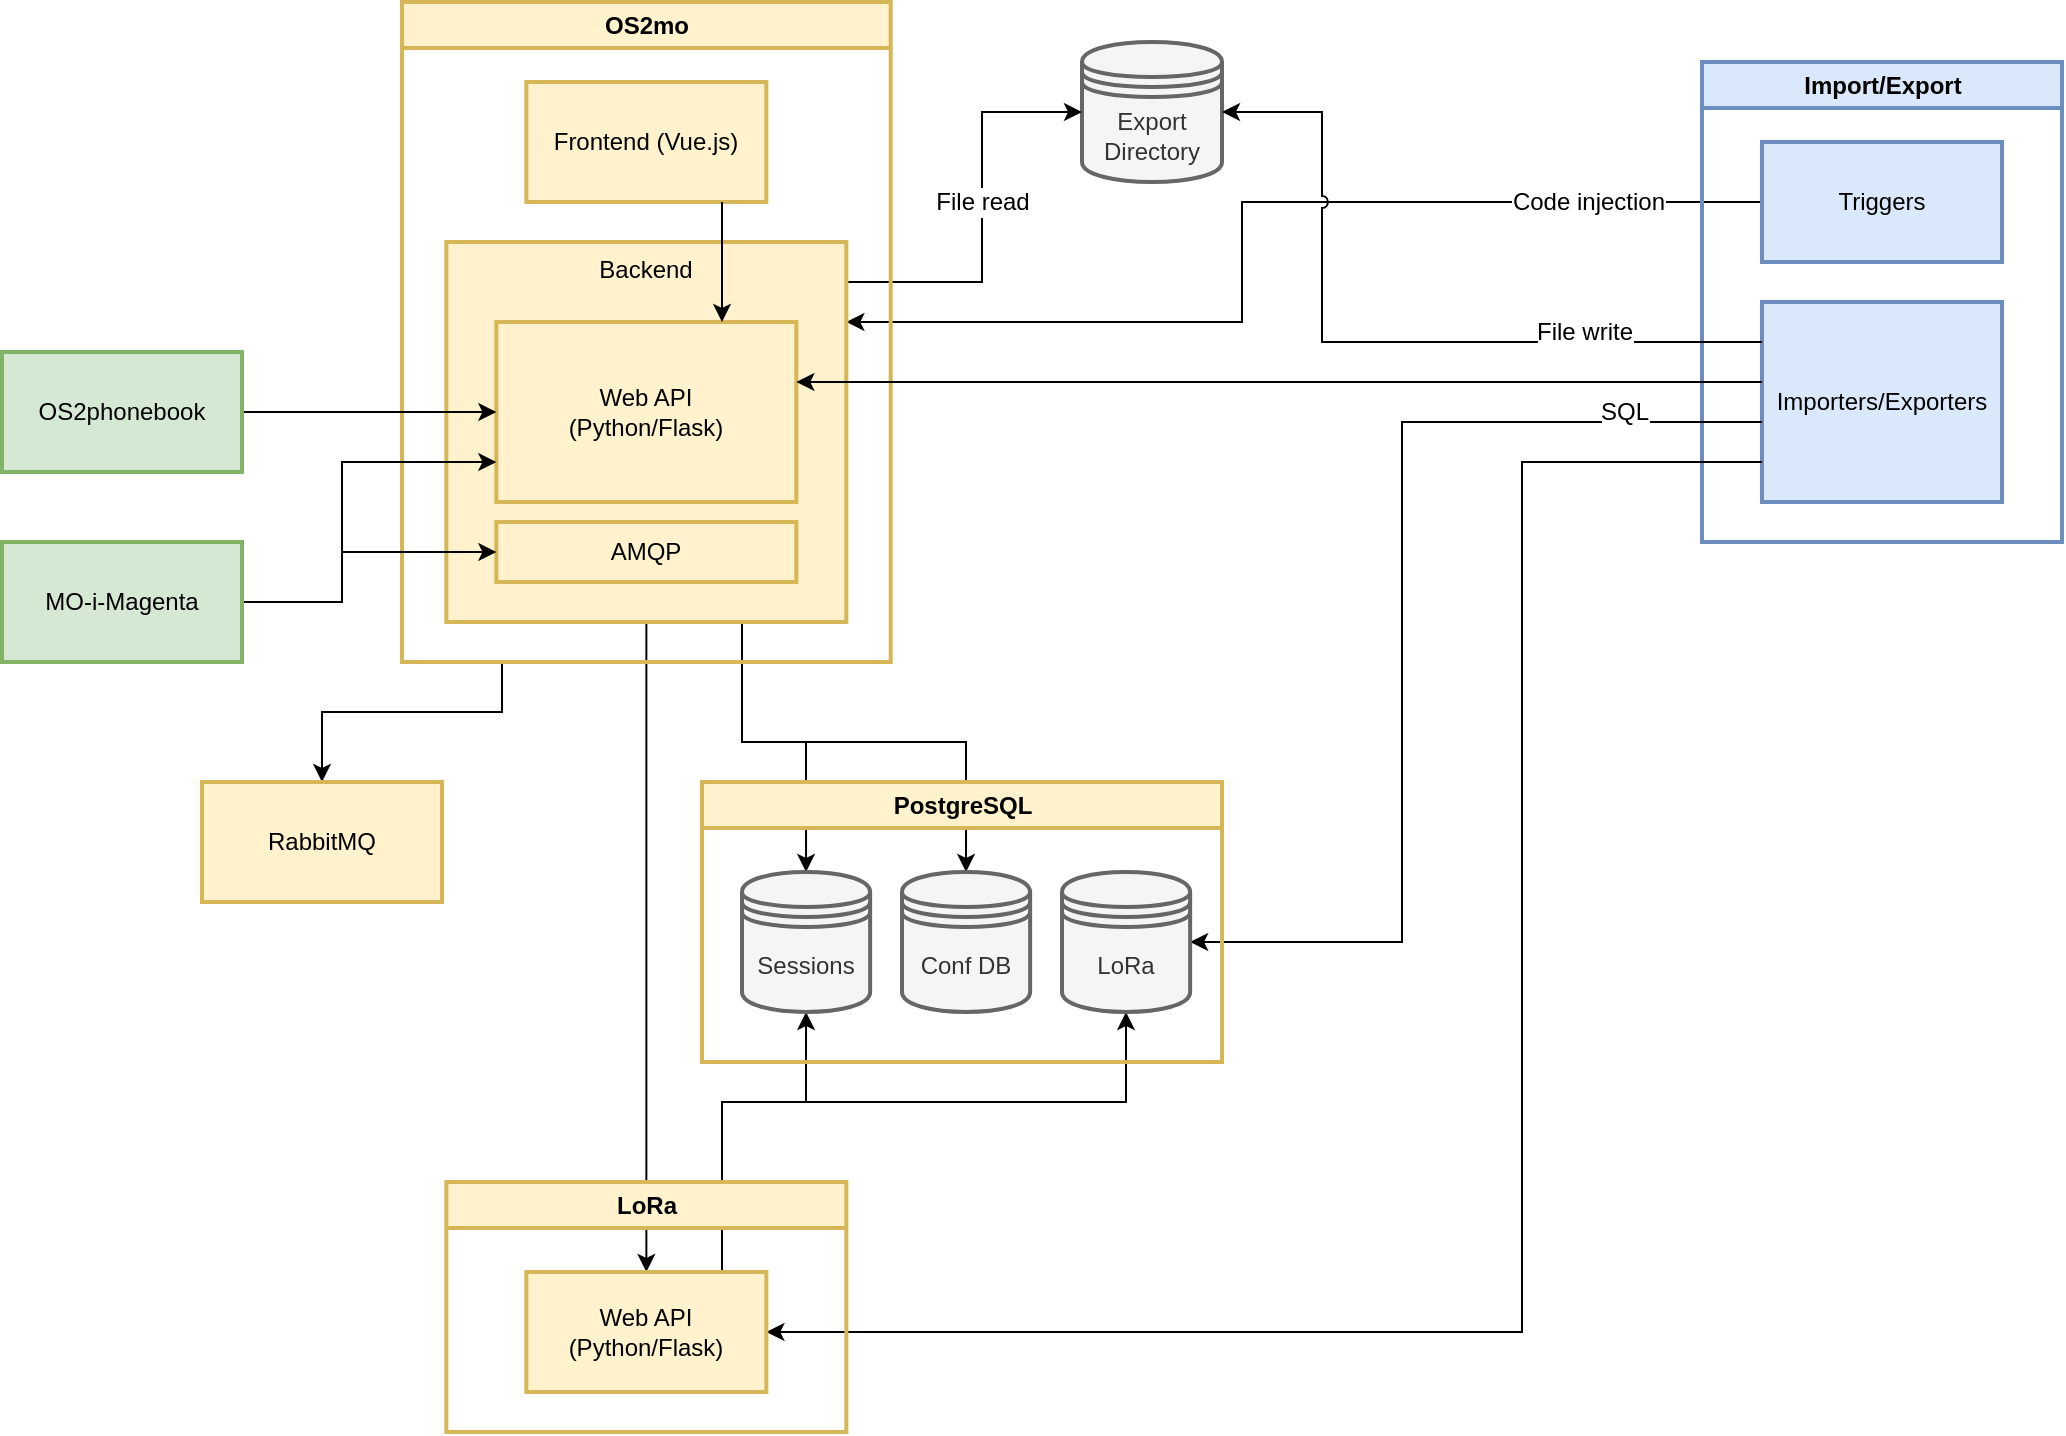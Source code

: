 <mxfile version="12.6.5" type="device"><diagram id="iRkqJnzUEUwLqx1NyI0H" name="Page-1"><mxGraphModel dx="2561" dy="800" grid="1" gridSize="10" guides="1" tooltips="1" connect="1" arrows="1" fold="1" page="1" pageScale="1" pageWidth="1169" pageHeight="827" math="0" shadow="0"><root><mxCell id="0"/><mxCell id="1" parent="0"/><mxCell id="X6NOnD37IFkfyt6IlPLK-74" style="edgeStyle=orthogonalEdgeStyle;rounded=0;comic=0;jumpStyle=arc;orthogonalLoop=1;jettySize=auto;html=1;entryX=0.5;entryY=0;entryDx=0;entryDy=0;shadow=0;startArrow=none;startFill=0;strokeColor=#000000;" parent="1" source="X6NOnD37IFkfyt6IlPLK-155" target="X6NOnD37IFkfyt6IlPLK-64" edge="1"><mxGeometry relative="1" as="geometry"/></mxCell><mxCell id="X6NOnD37IFkfyt6IlPLK-76" style="edgeStyle=orthogonalEdgeStyle;rounded=0;comic=0;jumpStyle=arc;orthogonalLoop=1;jettySize=auto;html=1;entryX=0.5;entryY=0;entryDx=0;entryDy=0;shadow=0;startArrow=none;startFill=0;strokeColor=#000000;" parent="1" source="X6NOnD37IFkfyt6IlPLK-155" target="X6NOnD37IFkfyt6IlPLK-88" edge="1"><mxGeometry relative="1" as="geometry"><Array as="points"><mxPoint x="340" y="460"/><mxPoint x="372" y="460"/></Array></mxGeometry></mxCell><mxCell id="X6NOnD37IFkfyt6IlPLK-78" style="edgeStyle=orthogonalEdgeStyle;rounded=0;comic=0;jumpStyle=arc;orthogonalLoop=1;jettySize=auto;html=1;shadow=0;startArrow=none;startFill=0;strokeColor=#000000;" parent="1" source="X6NOnD37IFkfyt6IlPLK-120" target="X6NOnD37IFkfyt6IlPLK-67" edge="1"><mxGeometry relative="1" as="geometry"><Array as="points"><mxPoint x="220" y="445"/><mxPoint x="130" y="445"/></Array></mxGeometry></mxCell><mxCell id="X6NOnD37IFkfyt6IlPLK-90" style="edgeStyle=orthogonalEdgeStyle;rounded=0;comic=0;jumpStyle=arc;orthogonalLoop=1;jettySize=auto;html=1;entryX=0.5;entryY=0;entryDx=0;entryDy=0;shadow=0;startArrow=none;startFill=0;strokeColor=#000000;" parent="1" source="X6NOnD37IFkfyt6IlPLK-155" target="X6NOnD37IFkfyt6IlPLK-87" edge="1"><mxGeometry relative="1" as="geometry"><Array as="points"><mxPoint x="340" y="460"/><mxPoint x="452" y="460"/></Array></mxGeometry></mxCell><mxCell id="X6NOnD37IFkfyt6IlPLK-77" style="edgeStyle=orthogonalEdgeStyle;rounded=0;comic=0;jumpStyle=arc;orthogonalLoop=1;jettySize=auto;html=1;shadow=0;startArrow=none;startFill=0;strokeColor=#000000;" parent="1" source="X6NOnD37IFkfyt6IlPLK-64" target="X6NOnD37IFkfyt6IlPLK-66" edge="1"><mxGeometry relative="1" as="geometry"><Array as="points"><mxPoint x="330" y="640"/><mxPoint x="532" y="640"/></Array></mxGeometry></mxCell><mxCell id="X6NOnD37IFkfyt6IlPLK-91" style="edgeStyle=orthogonalEdgeStyle;rounded=0;comic=0;jumpStyle=arc;orthogonalLoop=1;jettySize=auto;html=1;exitX=1;exitY=0.5;exitDx=0;exitDy=0;entryX=0.5;entryY=1;entryDx=0;entryDy=0;shadow=0;startArrow=none;startFill=0;strokeColor=#000000;" parent="1" source="X6NOnD37IFkfyt6IlPLK-64" target="X6NOnD37IFkfyt6IlPLK-88" edge="1"><mxGeometry relative="1" as="geometry"><Array as="points"><mxPoint x="330" y="755"/><mxPoint x="330" y="640"/><mxPoint x="372" y="640"/></Array></mxGeometry></mxCell><mxCell id="X6NOnD37IFkfyt6IlPLK-67" value="RabbitMQ" style="rounded=0;whiteSpace=wrap;html=1;fillColor=#fff2cc;strokeColor=#d6b656;strokeWidth=2;" parent="1" vertex="1"><mxGeometry x="70" y="480" width="120" height="60" as="geometry"/></mxCell><mxCell id="X6NOnD37IFkfyt6IlPLK-131" style="edgeStyle=orthogonalEdgeStyle;rounded=0;orthogonalLoop=1;jettySize=auto;html=1;" parent="1" source="X6NOnD37IFkfyt6IlPLK-130" target="X6NOnD37IFkfyt6IlPLK-155" edge="1"><mxGeometry relative="1" as="geometry"><Array as="points"><mxPoint x="590" y="190"/><mxPoint x="590" y="250"/></Array></mxGeometry></mxCell><mxCell id="X6NOnD37IFkfyt6IlPLK-132" value="Code injection" style="text;align=center;verticalAlign=middle;resizable=0;points=[];labelBackgroundColor=#ffffff;labelBorderColor=none;html=1;" parent="X6NOnD37IFkfyt6IlPLK-131" vertex="1" connectable="0"><mxGeometry x="-0.062" y="-3" relative="1" as="geometry"><mxPoint x="156" y="3" as="offset"/></mxGeometry></mxCell><mxCell id="X6NOnD37IFkfyt6IlPLK-133" value="Import/Export" style="swimlane;rounded=0;strokeColor=#6c8ebf;strokeWidth=2;fillColor=#dae8fc;html=1;startSize=23;noLabel=0;" parent="1" vertex="1"><mxGeometry x="820" y="120" width="180" height="240" as="geometry"/></mxCell><mxCell id="X6NOnD37IFkfyt6IlPLK-130" value="Triggers" style="rounded=0;whiteSpace=wrap;html=1;strokeColor=#6c8ebf;strokeWidth=2;fillColor=#dae8fc;" parent="X6NOnD37IFkfyt6IlPLK-133" vertex="1"><mxGeometry x="30" y="40" width="120" height="60" as="geometry"/></mxCell><mxCell id="X6NOnD37IFkfyt6IlPLK-134" value="Importers/Exporters" style="rounded=0;whiteSpace=wrap;html=1;strokeColor=#6c8ebf;strokeWidth=2;fillColor=#dae8fc;" parent="X6NOnD37IFkfyt6IlPLK-133" vertex="1"><mxGeometry x="30" y="120" width="120" height="100" as="geometry"/></mxCell><mxCell id="X6NOnD37IFkfyt6IlPLK-137" style="edgeStyle=orthogonalEdgeStyle;rounded=0;orthogonalLoop=1;jettySize=auto;html=1;" parent="1" source="X6NOnD37IFkfyt6IlPLK-134" target="X6NOnD37IFkfyt6IlPLK-64" edge="1"><mxGeometry relative="1" as="geometry"><Array as="points"><mxPoint x="730" y="320"/><mxPoint x="730" y="755"/></Array></mxGeometry></mxCell><mxCell id="X6NOnD37IFkfyt6IlPLK-139" style="edgeStyle=orthogonalEdgeStyle;rounded=0;orthogonalLoop=1;jettySize=auto;html=1;" parent="1" source="X6NOnD37IFkfyt6IlPLK-134" target="X6NOnD37IFkfyt6IlPLK-66" edge="1"><mxGeometry relative="1" as="geometry"><Array as="points"><mxPoint x="670" y="300"/><mxPoint x="670" y="560"/></Array></mxGeometry></mxCell><mxCell id="f0H0ORXMiI7Gdr4rZhcX-6" value="SQL" style="text;html=1;align=center;verticalAlign=middle;resizable=0;points=[];labelBackgroundColor=#ffffff;" parent="X6NOnD37IFkfyt6IlPLK-139" vertex="1" connectable="0"><mxGeometry x="-0.747" y="-3" relative="1" as="geometry"><mxPoint y="-2" as="offset"/></mxGeometry></mxCell><mxCell id="X6NOnD37IFkfyt6IlPLK-117" value="PostgreSQL" style="swimlane;rounded=0;strokeColor=#d6b656;strokeWidth=2;fillColor=#fff2cc;gradientColor=none;html=1;" parent="1" vertex="1"><mxGeometry x="320" y="480" width="260" height="140" as="geometry"/></mxCell><mxCell id="X6NOnD37IFkfyt6IlPLK-88" value="Sessions" style="shape=datastore;whiteSpace=wrap;html=1;fillColor=#f5f5f5;strokeColor=#666666;fontColor=#333333;rounded=0;strokeWidth=2;" parent="X6NOnD37IFkfyt6IlPLK-117" vertex="1"><mxGeometry x="19.997" y="45" width="64.068" height="70" as="geometry"/></mxCell><mxCell id="X6NOnD37IFkfyt6IlPLK-87" value="Conf DB" style="shape=datastore;whiteSpace=wrap;html=1;fillColor=#f5f5f5;strokeColor=#666666;fontColor=#333333;rounded=0;strokeWidth=2;" parent="X6NOnD37IFkfyt6IlPLK-117" vertex="1"><mxGeometry x="99.996" y="45" width="64.068" height="70" as="geometry"/></mxCell><mxCell id="X6NOnD37IFkfyt6IlPLK-66" value="LoRa" style="shape=datastore;whiteSpace=wrap;html=1;fillColor=#f5f5f5;strokeColor=#666666;fontColor=#333333;rounded=0;strokeWidth=2;" parent="X6NOnD37IFkfyt6IlPLK-117" vertex="1"><mxGeometry x="180.001" y="45" width="64.068" height="70" as="geometry"/></mxCell><mxCell id="X6NOnD37IFkfyt6IlPLK-142" value="Export&lt;br&gt;Directory" style="shape=datastore;whiteSpace=wrap;html=1;rounded=0;strokeWidth=2;fillColor=#f5f5f5;strokeColor=#666666;fontColor=#333333;" parent="1" vertex="1"><mxGeometry x="510" y="110" width="70" height="70" as="geometry"/></mxCell><mxCell id="X6NOnD37IFkfyt6IlPLK-144" style="edgeStyle=orthogonalEdgeStyle;rounded=0;jumpStyle=arc;orthogonalLoop=1;jettySize=auto;html=1;" parent="1" source="X6NOnD37IFkfyt6IlPLK-134" target="X6NOnD37IFkfyt6IlPLK-142" edge="1"><mxGeometry relative="1" as="geometry"><Array as="points"><mxPoint x="630" y="260"/><mxPoint x="630" y="145"/></Array></mxGeometry></mxCell><mxCell id="X6NOnD37IFkfyt6IlPLK-147" value="File write" style="text;html=1;align=center;verticalAlign=middle;resizable=0;points=[];labelBackgroundColor=#ffffff;" parent="X6NOnD37IFkfyt6IlPLK-144" vertex="1" connectable="0"><mxGeometry x="-0.536" y="-2" relative="1" as="geometry"><mxPoint y="-3" as="offset"/></mxGeometry></mxCell><mxCell id="X6NOnD37IFkfyt6IlPLK-145" style="edgeStyle=orthogonalEdgeStyle;rounded=0;jumpStyle=arc;orthogonalLoop=1;jettySize=auto;html=1;" parent="1" source="X6NOnD37IFkfyt6IlPLK-155" target="X6NOnD37IFkfyt6IlPLK-142" edge="1"><mxGeometry relative="1" as="geometry"><Array as="points"><mxPoint x="460" y="230"/><mxPoint x="460" y="145"/></Array></mxGeometry></mxCell><mxCell id="X6NOnD37IFkfyt6IlPLK-146" value="File read" style="text;html=1;align=center;verticalAlign=middle;resizable=0;points=[];labelBackgroundColor=#ffffff;" parent="X6NOnD37IFkfyt6IlPLK-145" vertex="1" connectable="0"><mxGeometry x="-0.532" y="2" relative="1" as="geometry"><mxPoint x="20.17" y="-38" as="offset"/></mxGeometry></mxCell><mxCell id="X6NOnD37IFkfyt6IlPLK-120" value="OS2mo" style="swimlane;rounded=0;strokeColor=#d6b656;strokeWidth=2;fillColor=#fff2cc;html=1;" parent="1" vertex="1"><mxGeometry x="170" y="90" width="244.35" height="330" as="geometry"><mxRectangle x="170" y="20" width="70" height="23" as="alternateBounds"/></mxGeometry></mxCell><mxCell id="X6NOnD37IFkfyt6IlPLK-155" value="Backend" style="rounded=0;strokeColor=#d6b656;strokeWidth=2;fillColor=#fff2cc;container=1;labelPosition=center;verticalLabelPosition=middle;align=center;verticalAlign=top;spacingTop=0;html=1;whiteSpace=wrap;labelBorderColor=none;labelBackgroundColor=none;fontColor=#000000;horizontal=1;gradientColor=none;" parent="X6NOnD37IFkfyt6IlPLK-120" vertex="1"><mxGeometry x="22.18" y="120" width="200" height="190" as="geometry"><mxRectangle x="22.18" y="120" width="50" height="40" as="alternateBounds"/></mxGeometry></mxCell><mxCell id="X6NOnD37IFkfyt6IlPLK-153" value="AMQP" style="rounded=0;whiteSpace=wrap;html=1;strokeColor=#d6b656;strokeWidth=2;fillColor=#fff2cc;gradientColor=none;" parent="X6NOnD37IFkfyt6IlPLK-155" vertex="1"><mxGeometry x="25" y="140" width="150" height="30" as="geometry"/></mxCell><mxCell id="X6NOnD37IFkfyt6IlPLK-63" value="Web API&lt;br&gt;(Python/Flask)" style="rounded=0;whiteSpace=wrap;html=1;fillColor=#fff2cc;strokeColor=#d6b656;strokeWidth=2;" parent="X6NOnD37IFkfyt6IlPLK-155" vertex="1"><mxGeometry x="25" y="40" width="150" height="90" as="geometry"/></mxCell><mxCell id="X6NOnD37IFkfyt6IlPLK-121" value="Frontend (Vue.js)" style="rounded=0;whiteSpace=wrap;html=1;fillColor=#fff2cc;strokeColor=#d6b656;strokeWidth=2;" parent="X6NOnD37IFkfyt6IlPLK-120" vertex="1"><mxGeometry x="62.18" y="40" width="120" height="60" as="geometry"/></mxCell><mxCell id="X6NOnD37IFkfyt6IlPLK-122" style="edgeStyle=orthogonalEdgeStyle;rounded=0;orthogonalLoop=1;jettySize=auto;html=1;" parent="X6NOnD37IFkfyt6IlPLK-120" source="X6NOnD37IFkfyt6IlPLK-121" target="X6NOnD37IFkfyt6IlPLK-63" edge="1"><mxGeometry relative="1" as="geometry"><Array as="points"><mxPoint x="160" y="130"/><mxPoint x="160" y="130"/></Array></mxGeometry></mxCell><mxCell id="X6NOnD37IFkfyt6IlPLK-151" style="edgeStyle=orthogonalEdgeStyle;rounded=0;jumpStyle=arc;orthogonalLoop=1;jettySize=auto;html=1;" parent="1" source="X6NOnD37IFkfyt6IlPLK-149" target="X6NOnD37IFkfyt6IlPLK-63" edge="1"><mxGeometry relative="1" as="geometry"/></mxCell><mxCell id="X6NOnD37IFkfyt6IlPLK-149" value="OS2phonebook" style="rounded=0;whiteSpace=wrap;html=1;strokeColor=#82b366;strokeWidth=2;fillColor=#d5e8d4;" parent="1" vertex="1"><mxGeometry x="-30" y="265" width="120" height="60" as="geometry"/></mxCell><mxCell id="X6NOnD37IFkfyt6IlPLK-135" style="edgeStyle=orthogonalEdgeStyle;rounded=0;orthogonalLoop=1;jettySize=auto;html=1;" parent="1" source="X6NOnD37IFkfyt6IlPLK-134" target="X6NOnD37IFkfyt6IlPLK-63" edge="1"><mxGeometry relative="1" as="geometry"><Array as="points"><mxPoint x="810" y="280"/><mxPoint x="810" y="280"/></Array></mxGeometry></mxCell><mxCell id="Y3TbB1-0Hb-tec7cE7LT-2" style="edgeStyle=orthogonalEdgeStyle;rounded=0;orthogonalLoop=1;jettySize=auto;html=1;" parent="1" source="Y3TbB1-0Hb-tec7cE7LT-1" target="X6NOnD37IFkfyt6IlPLK-153" edge="1"><mxGeometry relative="1" as="geometry"><Array as="points"><mxPoint x="140" y="390"/><mxPoint x="140" y="365"/></Array></mxGeometry></mxCell><mxCell id="a-lSDrH4Ra760O4iKoH6-1" style="edgeStyle=orthogonalEdgeStyle;rounded=0;orthogonalLoop=1;jettySize=auto;html=1;" parent="1" source="Y3TbB1-0Hb-tec7cE7LT-1" target="X6NOnD37IFkfyt6IlPLK-63" edge="1"><mxGeometry relative="1" as="geometry"><Array as="points"><mxPoint x="140" y="390"/><mxPoint x="140" y="320"/></Array></mxGeometry></mxCell><mxCell id="Y3TbB1-0Hb-tec7cE7LT-1" value="MO-i-Magenta" style="rounded=0;whiteSpace=wrap;html=1;strokeColor=#82b366;strokeWidth=2;fillColor=#d5e8d4;" parent="1" vertex="1"><mxGeometry x="-30" y="360" width="120" height="60" as="geometry"/></mxCell><mxCell id="X6NOnD37IFkfyt6IlPLK-119" value="LoRa" style="swimlane;rounded=0;strokeColor=#d6b656;strokeWidth=2;fillColor=#fff2cc;gradientColor=none;html=1;" parent="1" vertex="1"><mxGeometry x="192.18" y="680" width="200" height="125" as="geometry"/></mxCell><mxCell id="X6NOnD37IFkfyt6IlPLK-64" value="Web API&lt;br&gt;(Python/Flask)" style="whiteSpace=wrap;html=1;fillColor=#fff2cc;strokeColor=#d6b656;rounded=0;strokeWidth=2;" parent="X6NOnD37IFkfyt6IlPLK-119" vertex="1"><mxGeometry x="40" y="45" width="120" height="60" as="geometry"/></mxCell></root></mxGraphModel></diagram></mxfile>